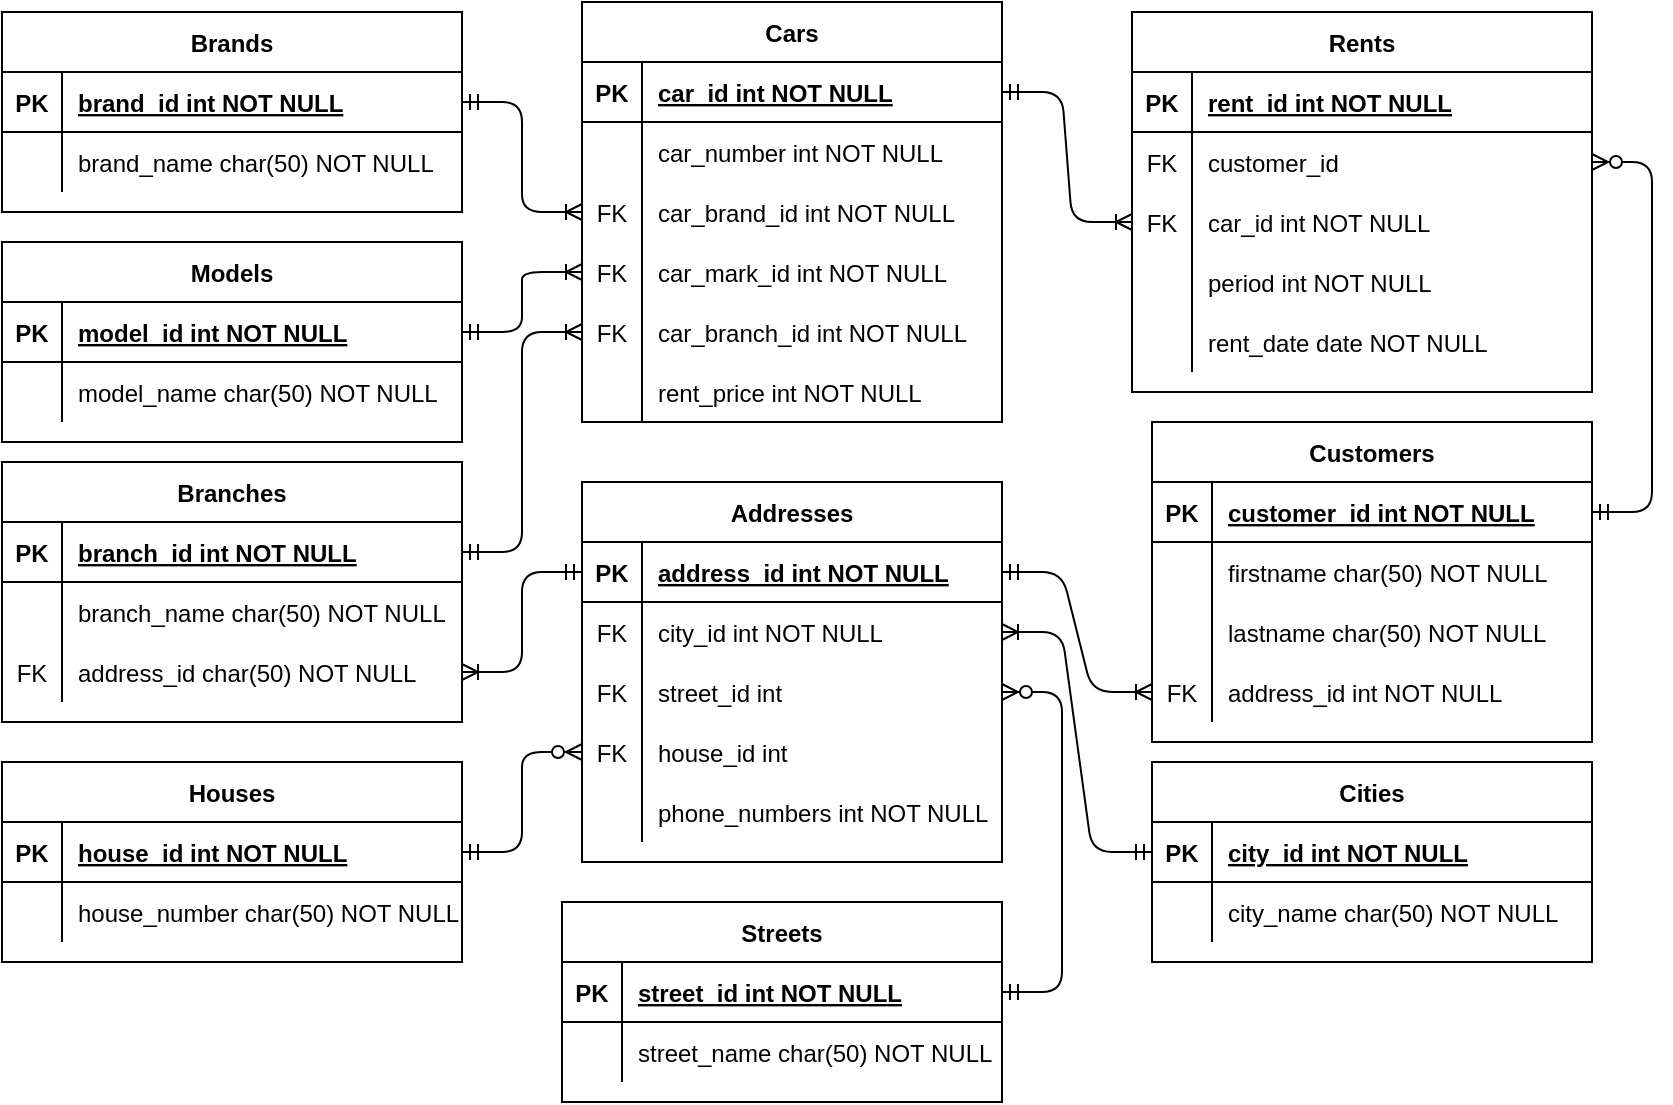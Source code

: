 <mxfile version="14.8.0" type="device"><diagram id="R2lEEEUBdFMjLlhIrx00" name="Page-1"><mxGraphModel dx="1038" dy="579" grid="1" gridSize="10" guides="1" tooltips="1" connect="1" arrows="1" fold="1" page="1" pageScale="1" pageWidth="850" pageHeight="1100" math="0" shadow="0" extFonts="Permanent Marker^https://fonts.googleapis.com/css?family=Permanent+Marker"><root><mxCell id="0"/><mxCell id="1" parent="0"/><mxCell id="C-vyLk0tnHw3VtMMgP7b-23" value="Cars" style="shape=table;startSize=30;container=1;collapsible=1;childLayout=tableLayout;fixedRows=1;rowLines=0;fontStyle=1;align=center;resizeLast=1;" parent="1" vertex="1"><mxGeometry x="300" y="10" width="210" height="210" as="geometry"/></mxCell><mxCell id="C-vyLk0tnHw3VtMMgP7b-24" value="" style="shape=partialRectangle;collapsible=0;dropTarget=0;pointerEvents=0;fillColor=none;points=[[0,0.5],[1,0.5]];portConstraint=eastwest;top=0;left=0;right=0;bottom=1;" parent="C-vyLk0tnHw3VtMMgP7b-23" vertex="1"><mxGeometry y="30" width="210" height="30" as="geometry"/></mxCell><mxCell id="C-vyLk0tnHw3VtMMgP7b-25" value="PK" style="shape=partialRectangle;overflow=hidden;connectable=0;fillColor=none;top=0;left=0;bottom=0;right=0;fontStyle=1;" parent="C-vyLk0tnHw3VtMMgP7b-24" vertex="1"><mxGeometry width="30" height="30" as="geometry"/></mxCell><mxCell id="C-vyLk0tnHw3VtMMgP7b-26" value="car_id int NOT NULL " style="shape=partialRectangle;overflow=hidden;connectable=0;fillColor=none;top=0;left=0;bottom=0;right=0;align=left;spacingLeft=6;fontStyle=5;" parent="C-vyLk0tnHw3VtMMgP7b-24" vertex="1"><mxGeometry x="30" width="180" height="30" as="geometry"/></mxCell><mxCell id="C-vyLk0tnHw3VtMMgP7b-27" value="" style="shape=partialRectangle;collapsible=0;dropTarget=0;pointerEvents=0;fillColor=none;points=[[0,0.5],[1,0.5]];portConstraint=eastwest;top=0;left=0;right=0;bottom=0;" parent="C-vyLk0tnHw3VtMMgP7b-23" vertex="1"><mxGeometry y="60" width="210" height="30" as="geometry"/></mxCell><mxCell id="C-vyLk0tnHw3VtMMgP7b-28" value="" style="shape=partialRectangle;overflow=hidden;connectable=0;fillColor=none;top=0;left=0;bottom=0;right=0;" parent="C-vyLk0tnHw3VtMMgP7b-27" vertex="1"><mxGeometry width="30" height="30" as="geometry"/></mxCell><mxCell id="C-vyLk0tnHw3VtMMgP7b-29" value="car_number int NOT NULL" style="shape=partialRectangle;overflow=hidden;connectable=0;fillColor=none;top=0;left=0;bottom=0;right=0;align=left;spacingLeft=6;" parent="C-vyLk0tnHw3VtMMgP7b-27" vertex="1"><mxGeometry x="30" width="180" height="30" as="geometry"/></mxCell><mxCell id="K3mEQG2uTgNsFRCO3rN4-38" value="" style="shape=partialRectangle;collapsible=0;dropTarget=0;pointerEvents=0;fillColor=none;points=[[0,0.5],[1,0.5]];portConstraint=eastwest;top=0;left=0;right=0;bottom=0;" parent="C-vyLk0tnHw3VtMMgP7b-23" vertex="1"><mxGeometry y="90" width="210" height="30" as="geometry"/></mxCell><mxCell id="K3mEQG2uTgNsFRCO3rN4-39" value="FK" style="shape=partialRectangle;overflow=hidden;connectable=0;fillColor=none;top=0;left=0;bottom=0;right=0;" parent="K3mEQG2uTgNsFRCO3rN4-38" vertex="1"><mxGeometry width="30" height="30" as="geometry"/></mxCell><mxCell id="K3mEQG2uTgNsFRCO3rN4-40" value="car_brand_id int NOT NULL" style="shape=partialRectangle;overflow=hidden;connectable=0;fillColor=none;top=0;left=0;bottom=0;right=0;align=left;spacingLeft=6;" parent="K3mEQG2uTgNsFRCO3rN4-38" vertex="1"><mxGeometry x="30" width="180" height="30" as="geometry"/></mxCell><mxCell id="K3mEQG2uTgNsFRCO3rN4-41" value="" style="shape=partialRectangle;collapsible=0;dropTarget=0;pointerEvents=0;fillColor=none;points=[[0,0.5],[1,0.5]];portConstraint=eastwest;top=0;left=0;right=0;bottom=0;" parent="C-vyLk0tnHw3VtMMgP7b-23" vertex="1"><mxGeometry y="120" width="210" height="30" as="geometry"/></mxCell><mxCell id="K3mEQG2uTgNsFRCO3rN4-42" value="FK" style="shape=partialRectangle;overflow=hidden;connectable=0;fillColor=none;top=0;left=0;bottom=0;right=0;" parent="K3mEQG2uTgNsFRCO3rN4-41" vertex="1"><mxGeometry width="30" height="30" as="geometry"/></mxCell><mxCell id="K3mEQG2uTgNsFRCO3rN4-43" value="car_mark_id int NOT NULL" style="shape=partialRectangle;overflow=hidden;connectable=0;fillColor=none;top=0;left=0;bottom=0;right=0;align=left;spacingLeft=6;" parent="K3mEQG2uTgNsFRCO3rN4-41" vertex="1"><mxGeometry x="30" width="180" height="30" as="geometry"/></mxCell><mxCell id="K3mEQG2uTgNsFRCO3rN4-44" value="" style="shape=partialRectangle;collapsible=0;dropTarget=0;pointerEvents=0;fillColor=none;points=[[0,0.5],[1,0.5]];portConstraint=eastwest;top=0;left=0;right=0;bottom=0;" parent="C-vyLk0tnHw3VtMMgP7b-23" vertex="1"><mxGeometry y="150" width="210" height="30" as="geometry"/></mxCell><mxCell id="K3mEQG2uTgNsFRCO3rN4-45" value="FK" style="shape=partialRectangle;overflow=hidden;connectable=0;fillColor=none;top=0;left=0;bottom=0;right=0;" parent="K3mEQG2uTgNsFRCO3rN4-44" vertex="1"><mxGeometry width="30" height="30" as="geometry"/></mxCell><mxCell id="K3mEQG2uTgNsFRCO3rN4-46" value="car_branch_id int NOT NULL" style="shape=partialRectangle;overflow=hidden;connectable=0;fillColor=none;top=0;left=0;bottom=0;right=0;align=left;spacingLeft=6;" parent="K3mEQG2uTgNsFRCO3rN4-44" vertex="1"><mxGeometry x="30" width="180" height="30" as="geometry"/></mxCell><mxCell id="K3mEQG2uTgNsFRCO3rN4-47" value="" style="shape=partialRectangle;collapsible=0;dropTarget=0;pointerEvents=0;fillColor=none;points=[[0,0.5],[1,0.5]];portConstraint=eastwest;top=0;left=0;right=0;bottom=0;" parent="C-vyLk0tnHw3VtMMgP7b-23" vertex="1"><mxGeometry y="180" width="210" height="30" as="geometry"/></mxCell><mxCell id="K3mEQG2uTgNsFRCO3rN4-48" value="" style="shape=partialRectangle;overflow=hidden;connectable=0;fillColor=none;top=0;left=0;bottom=0;right=0;" parent="K3mEQG2uTgNsFRCO3rN4-47" vertex="1"><mxGeometry width="30" height="30" as="geometry"/></mxCell><mxCell id="K3mEQG2uTgNsFRCO3rN4-49" value="rent_price int NOT NULL" style="shape=partialRectangle;overflow=hidden;connectable=0;fillColor=none;top=0;left=0;bottom=0;right=0;align=left;spacingLeft=6;" parent="K3mEQG2uTgNsFRCO3rN4-47" vertex="1"><mxGeometry x="30" width="180" height="30" as="geometry"/></mxCell><mxCell id="K3mEQG2uTgNsFRCO3rN4-24" value="Brands" style="shape=table;startSize=30;container=1;collapsible=1;childLayout=tableLayout;fixedRows=1;rowLines=0;fontStyle=1;align=center;resizeLast=1;" parent="1" vertex="1"><mxGeometry x="10" y="15" width="230" height="100" as="geometry"/></mxCell><mxCell id="K3mEQG2uTgNsFRCO3rN4-25" value="" style="shape=partialRectangle;collapsible=0;dropTarget=0;pointerEvents=0;fillColor=none;points=[[0,0.5],[1,0.5]];portConstraint=eastwest;top=0;left=0;right=0;bottom=1;" parent="K3mEQG2uTgNsFRCO3rN4-24" vertex="1"><mxGeometry y="30" width="230" height="30" as="geometry"/></mxCell><mxCell id="K3mEQG2uTgNsFRCO3rN4-26" value="PK" style="shape=partialRectangle;overflow=hidden;connectable=0;fillColor=none;top=0;left=0;bottom=0;right=0;fontStyle=1;" parent="K3mEQG2uTgNsFRCO3rN4-25" vertex="1"><mxGeometry width="30" height="30" as="geometry"/></mxCell><mxCell id="K3mEQG2uTgNsFRCO3rN4-27" value="brand_id int NOT NULL " style="shape=partialRectangle;overflow=hidden;connectable=0;fillColor=none;top=0;left=0;bottom=0;right=0;align=left;spacingLeft=6;fontStyle=5;" parent="K3mEQG2uTgNsFRCO3rN4-25" vertex="1"><mxGeometry x="30" width="200" height="30" as="geometry"/></mxCell><mxCell id="K3mEQG2uTgNsFRCO3rN4-28" value="" style="shape=partialRectangle;collapsible=0;dropTarget=0;pointerEvents=0;fillColor=none;points=[[0,0.5],[1,0.5]];portConstraint=eastwest;top=0;left=0;right=0;bottom=0;" parent="K3mEQG2uTgNsFRCO3rN4-24" vertex="1"><mxGeometry y="60" width="230" height="30" as="geometry"/></mxCell><mxCell id="K3mEQG2uTgNsFRCO3rN4-29" value="" style="shape=partialRectangle;overflow=hidden;connectable=0;fillColor=none;top=0;left=0;bottom=0;right=0;" parent="K3mEQG2uTgNsFRCO3rN4-28" vertex="1"><mxGeometry width="30" height="30" as="geometry"/></mxCell><mxCell id="K3mEQG2uTgNsFRCO3rN4-30" value="brand_name char(50) NOT NULL" style="shape=partialRectangle;overflow=hidden;connectable=0;fillColor=none;top=0;left=0;bottom=0;right=0;align=left;spacingLeft=6;" parent="K3mEQG2uTgNsFRCO3rN4-28" vertex="1"><mxGeometry x="30" width="200" height="30" as="geometry"/></mxCell><mxCell id="K3mEQG2uTgNsFRCO3rN4-31" value="Models" style="shape=table;startSize=30;container=1;collapsible=1;childLayout=tableLayout;fixedRows=1;rowLines=0;fontStyle=1;align=center;resizeLast=1;" parent="1" vertex="1"><mxGeometry x="10" y="130" width="230" height="100" as="geometry"/></mxCell><mxCell id="K3mEQG2uTgNsFRCO3rN4-32" value="" style="shape=partialRectangle;collapsible=0;dropTarget=0;pointerEvents=0;fillColor=none;points=[[0,0.5],[1,0.5]];portConstraint=eastwest;top=0;left=0;right=0;bottom=1;" parent="K3mEQG2uTgNsFRCO3rN4-31" vertex="1"><mxGeometry y="30" width="230" height="30" as="geometry"/></mxCell><mxCell id="K3mEQG2uTgNsFRCO3rN4-33" value="PK" style="shape=partialRectangle;overflow=hidden;connectable=0;fillColor=none;top=0;left=0;bottom=0;right=0;fontStyle=1;" parent="K3mEQG2uTgNsFRCO3rN4-32" vertex="1"><mxGeometry width="30" height="30" as="geometry"/></mxCell><mxCell id="K3mEQG2uTgNsFRCO3rN4-34" value="model_id int NOT NULL " style="shape=partialRectangle;overflow=hidden;connectable=0;fillColor=none;top=0;left=0;bottom=0;right=0;align=left;spacingLeft=6;fontStyle=5;" parent="K3mEQG2uTgNsFRCO3rN4-32" vertex="1"><mxGeometry x="30" width="200" height="30" as="geometry"/></mxCell><mxCell id="K3mEQG2uTgNsFRCO3rN4-35" value="" style="shape=partialRectangle;collapsible=0;dropTarget=0;pointerEvents=0;fillColor=none;points=[[0,0.5],[1,0.5]];portConstraint=eastwest;top=0;left=0;right=0;bottom=0;" parent="K3mEQG2uTgNsFRCO3rN4-31" vertex="1"><mxGeometry y="60" width="230" height="30" as="geometry"/></mxCell><mxCell id="K3mEQG2uTgNsFRCO3rN4-36" value="" style="shape=partialRectangle;overflow=hidden;connectable=0;fillColor=none;top=0;left=0;bottom=0;right=0;" parent="K3mEQG2uTgNsFRCO3rN4-35" vertex="1"><mxGeometry width="30" height="30" as="geometry"/></mxCell><mxCell id="K3mEQG2uTgNsFRCO3rN4-37" value="model_name char(50) NOT NULL" style="shape=partialRectangle;overflow=hidden;connectable=0;fillColor=none;top=0;left=0;bottom=0;right=0;align=left;spacingLeft=6;" parent="K3mEQG2uTgNsFRCO3rN4-35" vertex="1"><mxGeometry x="30" width="200" height="30" as="geometry"/></mxCell><mxCell id="K3mEQG2uTgNsFRCO3rN4-50" value="" style="edgeStyle=entityRelationEdgeStyle;fontSize=12;html=1;endArrow=ERoneToMany;startArrow=ERmandOne;" parent="1" source="K3mEQG2uTgNsFRCO3rN4-25" target="K3mEQG2uTgNsFRCO3rN4-38" edge="1"><mxGeometry width="100" height="100" relative="1" as="geometry"><mxPoint x="440" y="280" as="sourcePoint"/><mxPoint x="540" y="180" as="targetPoint"/></mxGeometry></mxCell><mxCell id="K3mEQG2uTgNsFRCO3rN4-51" value="" style="edgeStyle=entityRelationEdgeStyle;fontSize=12;html=1;endArrow=ERoneToMany;startArrow=ERmandOne;" parent="1" source="K3mEQG2uTgNsFRCO3rN4-32" target="K3mEQG2uTgNsFRCO3rN4-41" edge="1"><mxGeometry width="100" height="100" relative="1" as="geometry"><mxPoint x="440" y="280" as="sourcePoint"/><mxPoint x="540" y="180" as="targetPoint"/></mxGeometry></mxCell><mxCell id="K3mEQG2uTgNsFRCO3rN4-74" value="Addresses" style="shape=table;startSize=30;container=1;collapsible=1;childLayout=tableLayout;fixedRows=1;rowLines=0;fontStyle=1;align=center;resizeLast=1;" parent="1" vertex="1"><mxGeometry x="300" y="250" width="210" height="190" as="geometry"/></mxCell><mxCell id="K3mEQG2uTgNsFRCO3rN4-75" value="" style="shape=partialRectangle;collapsible=0;dropTarget=0;pointerEvents=0;fillColor=none;points=[[0,0.5],[1,0.5]];portConstraint=eastwest;top=0;left=0;right=0;bottom=1;" parent="K3mEQG2uTgNsFRCO3rN4-74" vertex="1"><mxGeometry y="30" width="210" height="30" as="geometry"/></mxCell><mxCell id="K3mEQG2uTgNsFRCO3rN4-76" value="PK" style="shape=partialRectangle;overflow=hidden;connectable=0;fillColor=none;top=0;left=0;bottom=0;right=0;fontStyle=1;" parent="K3mEQG2uTgNsFRCO3rN4-75" vertex="1"><mxGeometry width="30" height="30" as="geometry"/></mxCell><mxCell id="K3mEQG2uTgNsFRCO3rN4-77" value="address_id int NOT NULL " style="shape=partialRectangle;overflow=hidden;connectable=0;fillColor=none;top=0;left=0;bottom=0;right=0;align=left;spacingLeft=6;fontStyle=5;" parent="K3mEQG2uTgNsFRCO3rN4-75" vertex="1"><mxGeometry x="30" width="180" height="30" as="geometry"/></mxCell><mxCell id="K3mEQG2uTgNsFRCO3rN4-78" value="" style="shape=partialRectangle;collapsible=0;dropTarget=0;pointerEvents=0;fillColor=none;points=[[0,0.5],[1,0.5]];portConstraint=eastwest;top=0;left=0;right=0;bottom=0;" parent="K3mEQG2uTgNsFRCO3rN4-74" vertex="1"><mxGeometry y="60" width="210" height="30" as="geometry"/></mxCell><mxCell id="K3mEQG2uTgNsFRCO3rN4-79" value="FK" style="shape=partialRectangle;overflow=hidden;connectable=0;fillColor=none;top=0;left=0;bottom=0;right=0;" parent="K3mEQG2uTgNsFRCO3rN4-78" vertex="1"><mxGeometry width="30" height="30" as="geometry"/></mxCell><mxCell id="K3mEQG2uTgNsFRCO3rN4-80" value="city_id int NOT NULL" style="shape=partialRectangle;overflow=hidden;connectable=0;fillColor=none;top=0;left=0;bottom=0;right=0;align=left;spacingLeft=6;" parent="K3mEQG2uTgNsFRCO3rN4-78" vertex="1"><mxGeometry x="30" width="180" height="30" as="geometry"/></mxCell><mxCell id="K3mEQG2uTgNsFRCO3rN4-81" value="" style="shape=partialRectangle;collapsible=0;dropTarget=0;pointerEvents=0;fillColor=none;points=[[0,0.5],[1,0.5]];portConstraint=eastwest;top=0;left=0;right=0;bottom=0;" parent="K3mEQG2uTgNsFRCO3rN4-74" vertex="1"><mxGeometry y="90" width="210" height="30" as="geometry"/></mxCell><mxCell id="K3mEQG2uTgNsFRCO3rN4-82" value="FK" style="shape=partialRectangle;overflow=hidden;connectable=0;fillColor=none;top=0;left=0;bottom=0;right=0;" parent="K3mEQG2uTgNsFRCO3rN4-81" vertex="1"><mxGeometry width="30" height="30" as="geometry"/></mxCell><mxCell id="K3mEQG2uTgNsFRCO3rN4-83" value="street_id int" style="shape=partialRectangle;overflow=hidden;connectable=0;fillColor=none;top=0;left=0;bottom=0;right=0;align=left;spacingLeft=6;" parent="K3mEQG2uTgNsFRCO3rN4-81" vertex="1"><mxGeometry x="30" width="180" height="30" as="geometry"/></mxCell><mxCell id="K3mEQG2uTgNsFRCO3rN4-84" value="" style="shape=partialRectangle;collapsible=0;dropTarget=0;pointerEvents=0;fillColor=none;points=[[0,0.5],[1,0.5]];portConstraint=eastwest;top=0;left=0;right=0;bottom=0;" parent="K3mEQG2uTgNsFRCO3rN4-74" vertex="1"><mxGeometry y="120" width="210" height="30" as="geometry"/></mxCell><mxCell id="K3mEQG2uTgNsFRCO3rN4-85" value="FK" style="shape=partialRectangle;overflow=hidden;connectable=0;fillColor=none;top=0;left=0;bottom=0;right=0;" parent="K3mEQG2uTgNsFRCO3rN4-84" vertex="1"><mxGeometry width="30" height="30" as="geometry"/></mxCell><mxCell id="K3mEQG2uTgNsFRCO3rN4-86" value="house_id int" style="shape=partialRectangle;overflow=hidden;connectable=0;fillColor=none;top=0;left=0;bottom=0;right=0;align=left;spacingLeft=6;" parent="K3mEQG2uTgNsFRCO3rN4-84" vertex="1"><mxGeometry x="30" width="180" height="30" as="geometry"/></mxCell><mxCell id="K3mEQG2uTgNsFRCO3rN4-115" value="" style="shape=partialRectangle;collapsible=0;dropTarget=0;pointerEvents=0;fillColor=none;points=[[0,0.5],[1,0.5]];portConstraint=eastwest;top=0;left=0;right=0;bottom=0;" parent="K3mEQG2uTgNsFRCO3rN4-74" vertex="1"><mxGeometry y="150" width="210" height="30" as="geometry"/></mxCell><mxCell id="K3mEQG2uTgNsFRCO3rN4-116" value="" style="shape=partialRectangle;overflow=hidden;connectable=0;fillColor=none;top=0;left=0;bottom=0;right=0;" parent="K3mEQG2uTgNsFRCO3rN4-115" vertex="1"><mxGeometry width="30" height="30" as="geometry"/></mxCell><mxCell id="K3mEQG2uTgNsFRCO3rN4-117" value="phone_numbers int NOT NULL" style="shape=partialRectangle;overflow=hidden;connectable=0;fillColor=none;top=0;left=0;bottom=0;right=0;align=left;spacingLeft=6;" parent="K3mEQG2uTgNsFRCO3rN4-115" vertex="1"><mxGeometry x="30" width="180" height="30" as="geometry"/></mxCell><mxCell id="K3mEQG2uTgNsFRCO3rN4-87" value="Houses" style="shape=table;startSize=30;container=1;collapsible=1;childLayout=tableLayout;fixedRows=1;rowLines=0;fontStyle=1;align=center;resizeLast=1;" parent="1" vertex="1"><mxGeometry x="10" y="390" width="230" height="100" as="geometry"/></mxCell><mxCell id="K3mEQG2uTgNsFRCO3rN4-88" value="" style="shape=partialRectangle;collapsible=0;dropTarget=0;pointerEvents=0;fillColor=none;points=[[0,0.5],[1,0.5]];portConstraint=eastwest;top=0;left=0;right=0;bottom=1;" parent="K3mEQG2uTgNsFRCO3rN4-87" vertex="1"><mxGeometry y="30" width="230" height="30" as="geometry"/></mxCell><mxCell id="K3mEQG2uTgNsFRCO3rN4-89" value="PK" style="shape=partialRectangle;overflow=hidden;connectable=0;fillColor=none;top=0;left=0;bottom=0;right=0;fontStyle=1;" parent="K3mEQG2uTgNsFRCO3rN4-88" vertex="1"><mxGeometry width="30" height="30" as="geometry"/></mxCell><mxCell id="K3mEQG2uTgNsFRCO3rN4-90" value="house_id int NOT NULL " style="shape=partialRectangle;overflow=hidden;connectable=0;fillColor=none;top=0;left=0;bottom=0;right=0;align=left;spacingLeft=6;fontStyle=5;" parent="K3mEQG2uTgNsFRCO3rN4-88" vertex="1"><mxGeometry x="30" width="200" height="30" as="geometry"/></mxCell><mxCell id="K3mEQG2uTgNsFRCO3rN4-91" value="" style="shape=partialRectangle;collapsible=0;dropTarget=0;pointerEvents=0;fillColor=none;points=[[0,0.5],[1,0.5]];portConstraint=eastwest;top=0;left=0;right=0;bottom=0;" parent="K3mEQG2uTgNsFRCO3rN4-87" vertex="1"><mxGeometry y="60" width="230" height="30" as="geometry"/></mxCell><mxCell id="K3mEQG2uTgNsFRCO3rN4-92" value="" style="shape=partialRectangle;overflow=hidden;connectable=0;fillColor=none;top=0;left=0;bottom=0;right=0;" parent="K3mEQG2uTgNsFRCO3rN4-91" vertex="1"><mxGeometry width="30" height="30" as="geometry"/></mxCell><mxCell id="K3mEQG2uTgNsFRCO3rN4-93" value="house_number char(50) NOT NULL" style="shape=partialRectangle;overflow=hidden;connectable=0;fillColor=none;top=0;left=0;bottom=0;right=0;align=left;spacingLeft=6;" parent="K3mEQG2uTgNsFRCO3rN4-91" vertex="1"><mxGeometry x="30" width="200" height="30" as="geometry"/></mxCell><mxCell id="K3mEQG2uTgNsFRCO3rN4-94" value="Streets" style="shape=table;startSize=30;container=1;collapsible=1;childLayout=tableLayout;fixedRows=1;rowLines=0;fontStyle=1;align=center;resizeLast=1;" parent="1" vertex="1"><mxGeometry x="290" y="460" width="220" height="100" as="geometry"/></mxCell><mxCell id="K3mEQG2uTgNsFRCO3rN4-95" value="" style="shape=partialRectangle;collapsible=0;dropTarget=0;pointerEvents=0;fillColor=none;points=[[0,0.5],[1,0.5]];portConstraint=eastwest;top=0;left=0;right=0;bottom=1;" parent="K3mEQG2uTgNsFRCO3rN4-94" vertex="1"><mxGeometry y="30" width="220" height="30" as="geometry"/></mxCell><mxCell id="K3mEQG2uTgNsFRCO3rN4-96" value="PK" style="shape=partialRectangle;overflow=hidden;connectable=0;fillColor=none;top=0;left=0;bottom=0;right=0;fontStyle=1;" parent="K3mEQG2uTgNsFRCO3rN4-95" vertex="1"><mxGeometry width="30" height="30" as="geometry"/></mxCell><mxCell id="K3mEQG2uTgNsFRCO3rN4-97" value="street_id int NOT NULL " style="shape=partialRectangle;overflow=hidden;connectable=0;fillColor=none;top=0;left=0;bottom=0;right=0;align=left;spacingLeft=6;fontStyle=5;" parent="K3mEQG2uTgNsFRCO3rN4-95" vertex="1"><mxGeometry x="30" width="190" height="30" as="geometry"/></mxCell><mxCell id="K3mEQG2uTgNsFRCO3rN4-98" value="" style="shape=partialRectangle;collapsible=0;dropTarget=0;pointerEvents=0;fillColor=none;points=[[0,0.5],[1,0.5]];portConstraint=eastwest;top=0;left=0;right=0;bottom=0;" parent="K3mEQG2uTgNsFRCO3rN4-94" vertex="1"><mxGeometry y="60" width="220" height="30" as="geometry"/></mxCell><mxCell id="K3mEQG2uTgNsFRCO3rN4-99" value="" style="shape=partialRectangle;overflow=hidden;connectable=0;fillColor=none;top=0;left=0;bottom=0;right=0;" parent="K3mEQG2uTgNsFRCO3rN4-98" vertex="1"><mxGeometry width="30" height="30" as="geometry"/></mxCell><mxCell id="K3mEQG2uTgNsFRCO3rN4-100" value="street_name char(50) NOT NULL" style="shape=partialRectangle;overflow=hidden;connectable=0;fillColor=none;top=0;left=0;bottom=0;right=0;align=left;spacingLeft=6;" parent="K3mEQG2uTgNsFRCO3rN4-98" vertex="1"><mxGeometry x="30" width="190" height="30" as="geometry"/></mxCell><mxCell id="K3mEQG2uTgNsFRCO3rN4-101" value="Cities" style="shape=table;startSize=30;container=1;collapsible=1;childLayout=tableLayout;fixedRows=1;rowLines=0;fontStyle=1;align=center;resizeLast=1;" parent="1" vertex="1"><mxGeometry x="585" y="390" width="220" height="100" as="geometry"/></mxCell><mxCell id="K3mEQG2uTgNsFRCO3rN4-102" value="" style="shape=partialRectangle;collapsible=0;dropTarget=0;pointerEvents=0;fillColor=none;points=[[0,0.5],[1,0.5]];portConstraint=eastwest;top=0;left=0;right=0;bottom=1;" parent="K3mEQG2uTgNsFRCO3rN4-101" vertex="1"><mxGeometry y="30" width="220" height="30" as="geometry"/></mxCell><mxCell id="K3mEQG2uTgNsFRCO3rN4-103" value="PK" style="shape=partialRectangle;overflow=hidden;connectable=0;fillColor=none;top=0;left=0;bottom=0;right=0;fontStyle=1;" parent="K3mEQG2uTgNsFRCO3rN4-102" vertex="1"><mxGeometry width="30" height="30" as="geometry"/></mxCell><mxCell id="K3mEQG2uTgNsFRCO3rN4-104" value="city_id int NOT NULL " style="shape=partialRectangle;overflow=hidden;connectable=0;fillColor=none;top=0;left=0;bottom=0;right=0;align=left;spacingLeft=6;fontStyle=5;" parent="K3mEQG2uTgNsFRCO3rN4-102" vertex="1"><mxGeometry x="30" width="190" height="30" as="geometry"/></mxCell><mxCell id="K3mEQG2uTgNsFRCO3rN4-105" value="" style="shape=partialRectangle;collapsible=0;dropTarget=0;pointerEvents=0;fillColor=none;points=[[0,0.5],[1,0.5]];portConstraint=eastwest;top=0;left=0;right=0;bottom=0;" parent="K3mEQG2uTgNsFRCO3rN4-101" vertex="1"><mxGeometry y="60" width="220" height="30" as="geometry"/></mxCell><mxCell id="K3mEQG2uTgNsFRCO3rN4-106" value="" style="shape=partialRectangle;overflow=hidden;connectable=0;fillColor=none;top=0;left=0;bottom=0;right=0;" parent="K3mEQG2uTgNsFRCO3rN4-105" vertex="1"><mxGeometry width="30" height="30" as="geometry"/></mxCell><mxCell id="K3mEQG2uTgNsFRCO3rN4-107" value="city_name char(50) NOT NULL" style="shape=partialRectangle;overflow=hidden;connectable=0;fillColor=none;top=0;left=0;bottom=0;right=0;align=left;spacingLeft=6;" parent="K3mEQG2uTgNsFRCO3rN4-105" vertex="1"><mxGeometry x="30" width="190" height="30" as="geometry"/></mxCell><mxCell id="K3mEQG2uTgNsFRCO3rN4-118" value="" style="edgeStyle=entityRelationEdgeStyle;fontSize=12;html=1;endArrow=ERoneToMany;startArrow=ERmandOne;exitX=0;exitY=0.5;exitDx=0;exitDy=0;" parent="1" source="K3mEQG2uTgNsFRCO3rN4-102" target="K3mEQG2uTgNsFRCO3rN4-78" edge="1"><mxGeometry width="100" height="100" relative="1" as="geometry"><mxPoint x="430" y="400" as="sourcePoint"/><mxPoint x="530" y="300" as="targetPoint"/></mxGeometry></mxCell><mxCell id="K3mEQG2uTgNsFRCO3rN4-120" value="" style="edgeStyle=entityRelationEdgeStyle;fontSize=12;html=1;endArrow=ERzeroToMany;startArrow=ERmandOne;" parent="1" source="K3mEQG2uTgNsFRCO3rN4-95" target="K3mEQG2uTgNsFRCO3rN4-81" edge="1"><mxGeometry width="100" height="100" relative="1" as="geometry"><mxPoint x="430" y="400" as="sourcePoint"/><mxPoint x="530" y="300" as="targetPoint"/></mxGeometry></mxCell><mxCell id="K3mEQG2uTgNsFRCO3rN4-121" value="" style="edgeStyle=entityRelationEdgeStyle;fontSize=12;html=1;endArrow=ERzeroToMany;startArrow=ERmandOne;" parent="1" source="K3mEQG2uTgNsFRCO3rN4-88" target="K3mEQG2uTgNsFRCO3rN4-84" edge="1"><mxGeometry width="100" height="100" relative="1" as="geometry"><mxPoint x="430" y="400" as="sourcePoint"/><mxPoint x="530" y="300" as="targetPoint"/></mxGeometry></mxCell><mxCell id="K3mEQG2uTgNsFRCO3rN4-122" value="Customers" style="shape=table;startSize=30;container=1;collapsible=1;childLayout=tableLayout;fixedRows=1;rowLines=0;fontStyle=1;align=center;resizeLast=1;" parent="1" vertex="1"><mxGeometry x="585" y="220" width="220" height="160" as="geometry"/></mxCell><mxCell id="K3mEQG2uTgNsFRCO3rN4-123" value="" style="shape=partialRectangle;collapsible=0;dropTarget=0;pointerEvents=0;fillColor=none;points=[[0,0.5],[1,0.5]];portConstraint=eastwest;top=0;left=0;right=0;bottom=1;" parent="K3mEQG2uTgNsFRCO3rN4-122" vertex="1"><mxGeometry y="30" width="220" height="30" as="geometry"/></mxCell><mxCell id="K3mEQG2uTgNsFRCO3rN4-124" value="PK" style="shape=partialRectangle;overflow=hidden;connectable=0;fillColor=none;top=0;left=0;bottom=0;right=0;fontStyle=1;" parent="K3mEQG2uTgNsFRCO3rN4-123" vertex="1"><mxGeometry width="30" height="30" as="geometry"/></mxCell><mxCell id="K3mEQG2uTgNsFRCO3rN4-125" value="customer_id int NOT NULL " style="shape=partialRectangle;overflow=hidden;connectable=0;fillColor=none;top=0;left=0;bottom=0;right=0;align=left;spacingLeft=6;fontStyle=5;" parent="K3mEQG2uTgNsFRCO3rN4-123" vertex="1"><mxGeometry x="30" width="190" height="30" as="geometry"/></mxCell><mxCell id="K3mEQG2uTgNsFRCO3rN4-126" value="" style="shape=partialRectangle;collapsible=0;dropTarget=0;pointerEvents=0;fillColor=none;points=[[0,0.5],[1,0.5]];portConstraint=eastwest;top=0;left=0;right=0;bottom=0;" parent="K3mEQG2uTgNsFRCO3rN4-122" vertex="1"><mxGeometry y="60" width="220" height="30" as="geometry"/></mxCell><mxCell id="K3mEQG2uTgNsFRCO3rN4-127" value="" style="shape=partialRectangle;overflow=hidden;connectable=0;fillColor=none;top=0;left=0;bottom=0;right=0;" parent="K3mEQG2uTgNsFRCO3rN4-126" vertex="1"><mxGeometry width="30" height="30" as="geometry"/></mxCell><mxCell id="K3mEQG2uTgNsFRCO3rN4-128" value="firstname char(50) NOT NULL" style="shape=partialRectangle;overflow=hidden;connectable=0;fillColor=none;top=0;left=0;bottom=0;right=0;align=left;spacingLeft=6;" parent="K3mEQG2uTgNsFRCO3rN4-126" vertex="1"><mxGeometry x="30" width="190" height="30" as="geometry"/></mxCell><mxCell id="K3mEQG2uTgNsFRCO3rN4-129" value="" style="shape=partialRectangle;collapsible=0;dropTarget=0;pointerEvents=0;fillColor=none;points=[[0,0.5],[1,0.5]];portConstraint=eastwest;top=0;left=0;right=0;bottom=0;" parent="K3mEQG2uTgNsFRCO3rN4-122" vertex="1"><mxGeometry y="90" width="220" height="30" as="geometry"/></mxCell><mxCell id="K3mEQG2uTgNsFRCO3rN4-130" value="" style="shape=partialRectangle;overflow=hidden;connectable=0;fillColor=none;top=0;left=0;bottom=0;right=0;" parent="K3mEQG2uTgNsFRCO3rN4-129" vertex="1"><mxGeometry width="30" height="30" as="geometry"/></mxCell><mxCell id="K3mEQG2uTgNsFRCO3rN4-131" value="lastname char(50) NOT NULL" style="shape=partialRectangle;overflow=hidden;connectable=0;fillColor=none;top=0;left=0;bottom=0;right=0;align=left;spacingLeft=6;" parent="K3mEQG2uTgNsFRCO3rN4-129" vertex="1"><mxGeometry x="30" width="190" height="30" as="geometry"/></mxCell><mxCell id="K3mEQG2uTgNsFRCO3rN4-132" value="" style="shape=partialRectangle;collapsible=0;dropTarget=0;pointerEvents=0;fillColor=none;points=[[0,0.5],[1,0.5]];portConstraint=eastwest;top=0;left=0;right=0;bottom=0;" parent="K3mEQG2uTgNsFRCO3rN4-122" vertex="1"><mxGeometry y="120" width="220" height="30" as="geometry"/></mxCell><mxCell id="K3mEQG2uTgNsFRCO3rN4-133" value="FK" style="shape=partialRectangle;overflow=hidden;connectable=0;fillColor=none;top=0;left=0;bottom=0;right=0;" parent="K3mEQG2uTgNsFRCO3rN4-132" vertex="1"><mxGeometry width="30" height="30" as="geometry"/></mxCell><mxCell id="K3mEQG2uTgNsFRCO3rN4-134" value="address_id int NOT NULL" style="shape=partialRectangle;overflow=hidden;connectable=0;fillColor=none;top=0;left=0;bottom=0;right=0;align=left;spacingLeft=6;" parent="K3mEQG2uTgNsFRCO3rN4-132" vertex="1"><mxGeometry x="30" width="190" height="30" as="geometry"/></mxCell><mxCell id="K3mEQG2uTgNsFRCO3rN4-138" value="Branches" style="shape=table;startSize=30;container=1;collapsible=1;childLayout=tableLayout;fixedRows=1;rowLines=0;fontStyle=1;align=center;resizeLast=1;" parent="1" vertex="1"><mxGeometry x="10" y="240" width="230" height="130" as="geometry"/></mxCell><mxCell id="K3mEQG2uTgNsFRCO3rN4-139" value="" style="shape=partialRectangle;collapsible=0;dropTarget=0;pointerEvents=0;fillColor=none;points=[[0,0.5],[1,0.5]];portConstraint=eastwest;top=0;left=0;right=0;bottom=1;" parent="K3mEQG2uTgNsFRCO3rN4-138" vertex="1"><mxGeometry y="30" width="230" height="30" as="geometry"/></mxCell><mxCell id="K3mEQG2uTgNsFRCO3rN4-140" value="PK" style="shape=partialRectangle;overflow=hidden;connectable=0;fillColor=none;top=0;left=0;bottom=0;right=0;fontStyle=1;" parent="K3mEQG2uTgNsFRCO3rN4-139" vertex="1"><mxGeometry width="30" height="30" as="geometry"/></mxCell><mxCell id="K3mEQG2uTgNsFRCO3rN4-141" value="branch_id int NOT NULL " style="shape=partialRectangle;overflow=hidden;connectable=0;fillColor=none;top=0;left=0;bottom=0;right=0;align=left;spacingLeft=6;fontStyle=5;" parent="K3mEQG2uTgNsFRCO3rN4-139" vertex="1"><mxGeometry x="30" width="200" height="30" as="geometry"/></mxCell><mxCell id="K3mEQG2uTgNsFRCO3rN4-142" value="" style="shape=partialRectangle;collapsible=0;dropTarget=0;pointerEvents=0;fillColor=none;points=[[0,0.5],[1,0.5]];portConstraint=eastwest;top=0;left=0;right=0;bottom=0;" parent="K3mEQG2uTgNsFRCO3rN4-138" vertex="1"><mxGeometry y="60" width="230" height="30" as="geometry"/></mxCell><mxCell id="K3mEQG2uTgNsFRCO3rN4-143" value="" style="shape=partialRectangle;overflow=hidden;connectable=0;fillColor=none;top=0;left=0;bottom=0;right=0;" parent="K3mEQG2uTgNsFRCO3rN4-142" vertex="1"><mxGeometry width="30" height="30" as="geometry"/></mxCell><mxCell id="K3mEQG2uTgNsFRCO3rN4-144" value="branch_name char(50) NOT NULL" style="shape=partialRectangle;overflow=hidden;connectable=0;fillColor=none;top=0;left=0;bottom=0;right=0;align=left;spacingLeft=6;" parent="K3mEQG2uTgNsFRCO3rN4-142" vertex="1"><mxGeometry x="30" width="200" height="30" as="geometry"/></mxCell><mxCell id="K3mEQG2uTgNsFRCO3rN4-145" value="" style="shape=partialRectangle;collapsible=0;dropTarget=0;pointerEvents=0;fillColor=none;points=[[0,0.5],[1,0.5]];portConstraint=eastwest;top=0;left=0;right=0;bottom=0;" parent="K3mEQG2uTgNsFRCO3rN4-138" vertex="1"><mxGeometry y="90" width="230" height="30" as="geometry"/></mxCell><mxCell id="K3mEQG2uTgNsFRCO3rN4-146" value="FK" style="shape=partialRectangle;overflow=hidden;connectable=0;fillColor=none;top=0;left=0;bottom=0;right=0;" parent="K3mEQG2uTgNsFRCO3rN4-145" vertex="1"><mxGeometry width="30" height="30" as="geometry"/></mxCell><mxCell id="K3mEQG2uTgNsFRCO3rN4-147" value="address_id char(50) NOT NULL" style="shape=partialRectangle;overflow=hidden;connectable=0;fillColor=none;top=0;left=0;bottom=0;right=0;align=left;spacingLeft=6;" parent="K3mEQG2uTgNsFRCO3rN4-145" vertex="1"><mxGeometry x="30" width="200" height="30" as="geometry"/></mxCell><mxCell id="K3mEQG2uTgNsFRCO3rN4-148" value="Rents" style="shape=table;startSize=30;container=1;collapsible=1;childLayout=tableLayout;fixedRows=1;rowLines=0;fontStyle=1;align=center;resizeLast=1;" parent="1" vertex="1"><mxGeometry x="575" y="15" width="230" height="190" as="geometry"/></mxCell><mxCell id="K3mEQG2uTgNsFRCO3rN4-149" value="" style="shape=partialRectangle;collapsible=0;dropTarget=0;pointerEvents=0;fillColor=none;points=[[0,0.5],[1,0.5]];portConstraint=eastwest;top=0;left=0;right=0;bottom=1;" parent="K3mEQG2uTgNsFRCO3rN4-148" vertex="1"><mxGeometry y="30" width="230" height="30" as="geometry"/></mxCell><mxCell id="K3mEQG2uTgNsFRCO3rN4-150" value="PK" style="shape=partialRectangle;overflow=hidden;connectable=0;fillColor=none;top=0;left=0;bottom=0;right=0;fontStyle=1;" parent="K3mEQG2uTgNsFRCO3rN4-149" vertex="1"><mxGeometry width="30" height="30" as="geometry"/></mxCell><mxCell id="K3mEQG2uTgNsFRCO3rN4-151" value="rent_id int NOT NULL " style="shape=partialRectangle;overflow=hidden;connectable=0;fillColor=none;top=0;left=0;bottom=0;right=0;align=left;spacingLeft=6;fontStyle=5;" parent="K3mEQG2uTgNsFRCO3rN4-149" vertex="1"><mxGeometry x="30" width="200" height="30" as="geometry"/></mxCell><mxCell id="K3mEQG2uTgNsFRCO3rN4-152" value="" style="shape=partialRectangle;collapsible=0;dropTarget=0;pointerEvents=0;fillColor=none;points=[[0,0.5],[1,0.5]];portConstraint=eastwest;top=0;left=0;right=0;bottom=0;" parent="K3mEQG2uTgNsFRCO3rN4-148" vertex="1"><mxGeometry y="60" width="230" height="30" as="geometry"/></mxCell><mxCell id="K3mEQG2uTgNsFRCO3rN4-153" value="FK" style="shape=partialRectangle;overflow=hidden;connectable=0;fillColor=none;top=0;left=0;bottom=0;right=0;" parent="K3mEQG2uTgNsFRCO3rN4-152" vertex="1"><mxGeometry width="30" height="30" as="geometry"/></mxCell><mxCell id="K3mEQG2uTgNsFRCO3rN4-154" value="customer_id" style="shape=partialRectangle;overflow=hidden;connectable=0;fillColor=none;top=0;left=0;bottom=0;right=0;align=left;spacingLeft=6;" parent="K3mEQG2uTgNsFRCO3rN4-152" vertex="1"><mxGeometry x="30" width="200" height="30" as="geometry"/></mxCell><mxCell id="K3mEQG2uTgNsFRCO3rN4-155" value="" style="shape=partialRectangle;collapsible=0;dropTarget=0;pointerEvents=0;fillColor=none;points=[[0,0.5],[1,0.5]];portConstraint=eastwest;top=0;left=0;right=0;bottom=0;" parent="K3mEQG2uTgNsFRCO3rN4-148" vertex="1"><mxGeometry y="90" width="230" height="30" as="geometry"/></mxCell><mxCell id="K3mEQG2uTgNsFRCO3rN4-156" value="FK" style="shape=partialRectangle;overflow=hidden;connectable=0;fillColor=none;top=0;left=0;bottom=0;right=0;" parent="K3mEQG2uTgNsFRCO3rN4-155" vertex="1"><mxGeometry width="30" height="30" as="geometry"/></mxCell><mxCell id="K3mEQG2uTgNsFRCO3rN4-157" value="car_id int NOT NULL" style="shape=partialRectangle;overflow=hidden;connectable=0;fillColor=none;top=0;left=0;bottom=0;right=0;align=left;spacingLeft=6;" parent="K3mEQG2uTgNsFRCO3rN4-155" vertex="1"><mxGeometry x="30" width="200" height="30" as="geometry"/></mxCell><mxCell id="K3mEQG2uTgNsFRCO3rN4-158" value="" style="shape=partialRectangle;collapsible=0;dropTarget=0;pointerEvents=0;fillColor=none;points=[[0,0.5],[1,0.5]];portConstraint=eastwest;top=0;left=0;right=0;bottom=0;" parent="K3mEQG2uTgNsFRCO3rN4-148" vertex="1"><mxGeometry y="120" width="230" height="30" as="geometry"/></mxCell><mxCell id="K3mEQG2uTgNsFRCO3rN4-159" value="" style="shape=partialRectangle;overflow=hidden;connectable=0;fillColor=none;top=0;left=0;bottom=0;right=0;" parent="K3mEQG2uTgNsFRCO3rN4-158" vertex="1"><mxGeometry width="30" height="30" as="geometry"/></mxCell><mxCell id="K3mEQG2uTgNsFRCO3rN4-160" value="period int NOT NULL" style="shape=partialRectangle;overflow=hidden;connectable=0;fillColor=none;top=0;left=0;bottom=0;right=0;align=left;spacingLeft=6;" parent="K3mEQG2uTgNsFRCO3rN4-158" vertex="1"><mxGeometry x="30" width="200" height="30" as="geometry"/></mxCell><mxCell id="K3mEQG2uTgNsFRCO3rN4-161" value="" style="shape=partialRectangle;collapsible=0;dropTarget=0;pointerEvents=0;fillColor=none;points=[[0,0.5],[1,0.5]];portConstraint=eastwest;top=0;left=0;right=0;bottom=0;" parent="K3mEQG2uTgNsFRCO3rN4-148" vertex="1"><mxGeometry y="150" width="230" height="30" as="geometry"/></mxCell><mxCell id="K3mEQG2uTgNsFRCO3rN4-162" value="" style="shape=partialRectangle;overflow=hidden;connectable=0;fillColor=none;top=0;left=0;bottom=0;right=0;" parent="K3mEQG2uTgNsFRCO3rN4-161" vertex="1"><mxGeometry width="30" height="30" as="geometry"/></mxCell><mxCell id="K3mEQG2uTgNsFRCO3rN4-163" value="rent_date date NOT NULL" style="shape=partialRectangle;overflow=hidden;connectable=0;fillColor=none;top=0;left=0;bottom=0;right=0;align=left;spacingLeft=6;" parent="K3mEQG2uTgNsFRCO3rN4-161" vertex="1"><mxGeometry x="30" width="200" height="30" as="geometry"/></mxCell><mxCell id="K3mEQG2uTgNsFRCO3rN4-164" value="" style="edgeStyle=entityRelationEdgeStyle;fontSize=12;html=1;endArrow=ERoneToMany;startArrow=ERmandOne;" parent="1" source="K3mEQG2uTgNsFRCO3rN4-139" target="K3mEQG2uTgNsFRCO3rN4-44" edge="1"><mxGeometry width="100" height="100" relative="1" as="geometry"><mxPoint x="430" y="340" as="sourcePoint"/><mxPoint x="530" y="240" as="targetPoint"/></mxGeometry></mxCell><mxCell id="K3mEQG2uTgNsFRCO3rN4-165" value="" style="edgeStyle=entityRelationEdgeStyle;fontSize=12;html=1;endArrow=ERoneToMany;startArrow=ERmandOne;" parent="1" source="K3mEQG2uTgNsFRCO3rN4-75" target="K3mEQG2uTgNsFRCO3rN4-132" edge="1"><mxGeometry width="100" height="100" relative="1" as="geometry"><mxPoint x="430" y="340" as="sourcePoint"/><mxPoint x="530" y="240" as="targetPoint"/></mxGeometry></mxCell><mxCell id="K3mEQG2uTgNsFRCO3rN4-166" value="" style="edgeStyle=entityRelationEdgeStyle;fontSize=12;html=1;endArrow=ERoneToMany;startArrow=ERmandOne;exitX=0;exitY=0.5;exitDx=0;exitDy=0;" parent="1" source="K3mEQG2uTgNsFRCO3rN4-75" target="K3mEQG2uTgNsFRCO3rN4-145" edge="1"><mxGeometry width="100" height="100" relative="1" as="geometry"><mxPoint x="430" y="380" as="sourcePoint"/><mxPoint x="530" y="280" as="targetPoint"/></mxGeometry></mxCell><mxCell id="K3mEQG2uTgNsFRCO3rN4-167" value="" style="edgeStyle=entityRelationEdgeStyle;fontSize=12;html=1;endArrow=ERzeroToMany;startArrow=ERmandOne;" parent="1" source="K3mEQG2uTgNsFRCO3rN4-123" target="K3mEQG2uTgNsFRCO3rN4-152" edge="1"><mxGeometry width="100" height="100" relative="1" as="geometry"><mxPoint x="430" y="380" as="sourcePoint"/><mxPoint x="530" y="280" as="targetPoint"/></mxGeometry></mxCell><mxCell id="K3mEQG2uTgNsFRCO3rN4-168" value="" style="edgeStyle=entityRelationEdgeStyle;fontSize=12;html=1;endArrow=ERoneToMany;startArrow=ERmandOne;" parent="1" source="C-vyLk0tnHw3VtMMgP7b-24" target="K3mEQG2uTgNsFRCO3rN4-155" edge="1"><mxGeometry width="100" height="100" relative="1" as="geometry"><mxPoint x="430" y="380" as="sourcePoint"/><mxPoint x="530" y="280" as="targetPoint"/></mxGeometry></mxCell></root></mxGraphModel></diagram></mxfile>
